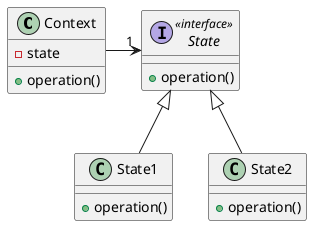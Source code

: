 @startuml State Pattern

class Context {
    -state
    +operation()
}

interface State <<interface>> {
    +operation()
}

class State1 {
    +operation()
}

class State2 {
    +operation()
}

Context -r-> "1" State
State <|-- State1
State <|-- State2


@enduml